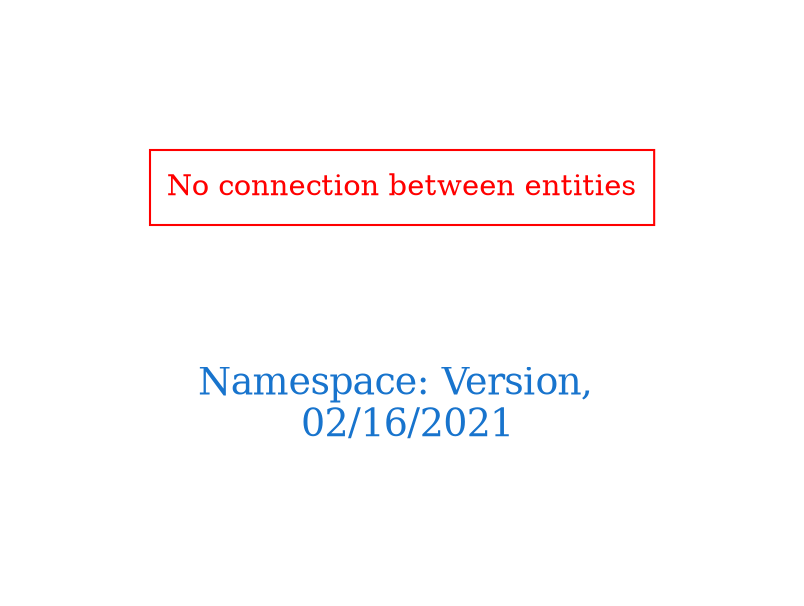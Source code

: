 digraph OGIT_ontology {
 graph [ rankdir= LR,pad=1 
fontsize = 18,
fontcolor= dodgerblue3,label = "\n\n\nNamespace: Version, \n 02/16/2021"];
node[shape=polygon];
edge [  color="gray81"];

"No connection between entities" [fontcolor = "red",color="red", shape="polygon"]
}
